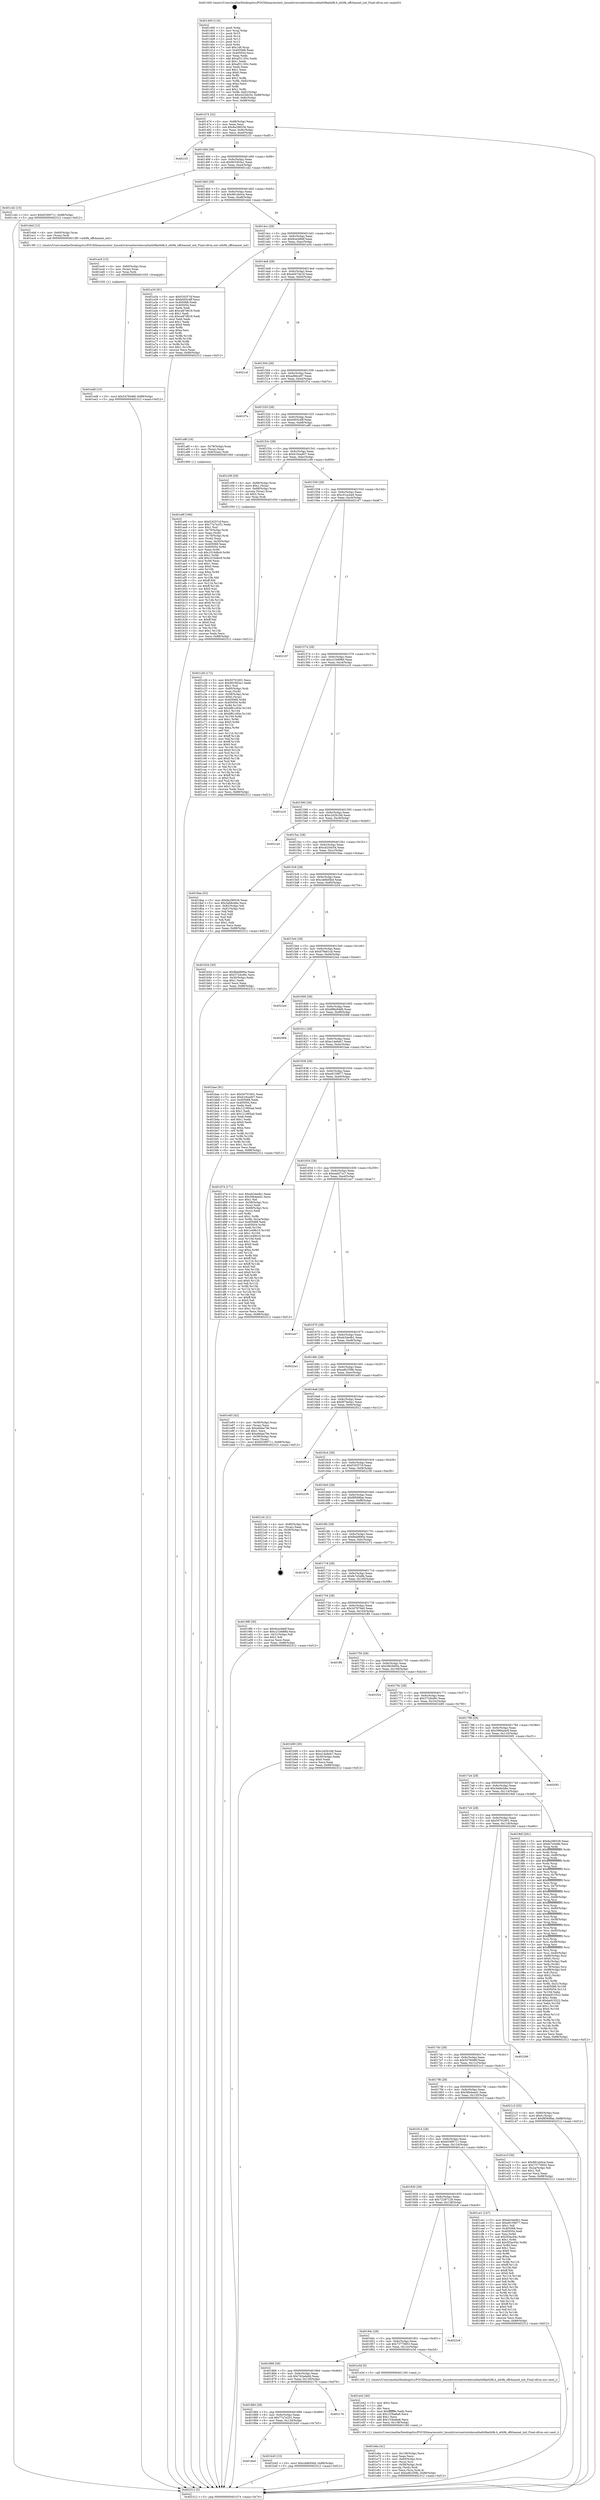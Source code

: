 digraph "0x401400" {
  label = "0x401400 (/mnt/c/Users/mathe/Desktop/tcc/POCII/binaries/extr_linuxdriversnetwirelessathath9kath9k.h_ath9k_offchannel_init_Final-ollvm.out::main(0))"
  labelloc = "t"
  node[shape=record]

  Entry [label="",width=0.3,height=0.3,shape=circle,fillcolor=black,style=filled]
  "0x401474" [label="{
     0x401474 [32]\l
     | [instrs]\l
     &nbsp;&nbsp;0x401474 \<+6\>: mov -0x88(%rbp),%eax\l
     &nbsp;&nbsp;0x40147a \<+2\>: mov %eax,%ecx\l
     &nbsp;&nbsp;0x40147c \<+6\>: sub $0x8a296536,%ecx\l
     &nbsp;&nbsp;0x401482 \<+6\>: mov %eax,-0x9c(%rbp)\l
     &nbsp;&nbsp;0x401488 \<+6\>: mov %ecx,-0xa0(%rbp)\l
     &nbsp;&nbsp;0x40148e \<+6\>: je 00000000004021f1 \<main+0xdf1\>\l
  }"]
  "0x4021f1" [label="{
     0x4021f1\l
  }", style=dashed]
  "0x401494" [label="{
     0x401494 [28]\l
     | [instrs]\l
     &nbsp;&nbsp;0x401494 \<+5\>: jmp 0000000000401499 \<main+0x99\>\l
     &nbsp;&nbsp;0x401499 \<+6\>: mov -0x9c(%rbp),%eax\l
     &nbsp;&nbsp;0x40149f \<+5\>: sub $0x903363a1,%eax\l
     &nbsp;&nbsp;0x4014a4 \<+6\>: mov %eax,-0xa4(%rbp)\l
     &nbsp;&nbsp;0x4014aa \<+6\>: je 0000000000401cd2 \<main+0x8d2\>\l
  }"]
  Exit [label="",width=0.3,height=0.3,shape=circle,fillcolor=black,style=filled,peripheries=2]
  "0x401cd2" [label="{
     0x401cd2 [15]\l
     | [instrs]\l
     &nbsp;&nbsp;0x401cd2 \<+10\>: movl $0x65369711,-0x88(%rbp)\l
     &nbsp;&nbsp;0x401cdc \<+5\>: jmp 0000000000402312 \<main+0xf12\>\l
  }"]
  "0x4014b0" [label="{
     0x4014b0 [28]\l
     | [instrs]\l
     &nbsp;&nbsp;0x4014b0 \<+5\>: jmp 00000000004014b5 \<main+0xb5\>\l
     &nbsp;&nbsp;0x4014b5 \<+6\>: mov -0x9c(%rbp),%eax\l
     &nbsp;&nbsp;0x4014bb \<+5\>: sub $0x981eb0ce,%eax\l
     &nbsp;&nbsp;0x4014c0 \<+6\>: mov %eax,-0xa8(%rbp)\l
     &nbsp;&nbsp;0x4014c6 \<+6\>: je 0000000000401ebd \<main+0xabd\>\l
  }"]
  "0x401ed8" [label="{
     0x401ed8 [15]\l
     | [instrs]\l
     &nbsp;&nbsp;0x401ed8 \<+10\>: movl $0x54760d6f,-0x88(%rbp)\l
     &nbsp;&nbsp;0x401ee2 \<+5\>: jmp 0000000000402312 \<main+0xf12\>\l
  }"]
  "0x401ebd" [label="{
     0x401ebd [12]\l
     | [instrs]\l
     &nbsp;&nbsp;0x401ebd \<+4\>: mov -0x60(%rbp),%rax\l
     &nbsp;&nbsp;0x401ec1 \<+3\>: mov (%rax),%rdi\l
     &nbsp;&nbsp;0x401ec4 \<+5\>: call 00000000004013f0 \<ath9k_offchannel_init\>\l
     | [calls]\l
     &nbsp;&nbsp;0x4013f0 \{1\} (/mnt/c/Users/mathe/Desktop/tcc/POCII/binaries/extr_linuxdriversnetwirelessathath9kath9k.h_ath9k_offchannel_init_Final-ollvm.out::ath9k_offchannel_init)\l
  }"]
  "0x4014cc" [label="{
     0x4014cc [28]\l
     | [instrs]\l
     &nbsp;&nbsp;0x4014cc \<+5\>: jmp 00000000004014d1 \<main+0xd1\>\l
     &nbsp;&nbsp;0x4014d1 \<+6\>: mov -0x9c(%rbp),%eax\l
     &nbsp;&nbsp;0x4014d7 \<+5\>: sub $0x9cecb8df,%eax\l
     &nbsp;&nbsp;0x4014dc \<+6\>: mov %eax,-0xac(%rbp)\l
     &nbsp;&nbsp;0x4014e2 \<+6\>: je 0000000000401a34 \<main+0x634\>\l
  }"]
  "0x401ec9" [label="{
     0x401ec9 [15]\l
     | [instrs]\l
     &nbsp;&nbsp;0x401ec9 \<+4\>: mov -0x60(%rbp),%rax\l
     &nbsp;&nbsp;0x401ecd \<+3\>: mov (%rax),%rax\l
     &nbsp;&nbsp;0x401ed0 \<+3\>: mov %rax,%rdi\l
     &nbsp;&nbsp;0x401ed3 \<+5\>: call 0000000000401030 \<free@plt\>\l
     | [calls]\l
     &nbsp;&nbsp;0x401030 \{1\} (unknown)\l
  }"]
  "0x401a34" [label="{
     0x401a34 [91]\l
     | [instrs]\l
     &nbsp;&nbsp;0x401a34 \<+5\>: mov $0xf19257cf,%eax\l
     &nbsp;&nbsp;0x401a39 \<+5\>: mov $0xb005c4ff,%ecx\l
     &nbsp;&nbsp;0x401a3e \<+7\>: mov 0x405068,%edx\l
     &nbsp;&nbsp;0x401a45 \<+7\>: mov 0x405054,%esi\l
     &nbsp;&nbsp;0x401a4c \<+2\>: mov %edx,%edi\l
     &nbsp;&nbsp;0x401a4e \<+6\>: add $0xca87d618,%edi\l
     &nbsp;&nbsp;0x401a54 \<+3\>: sub $0x1,%edi\l
     &nbsp;&nbsp;0x401a57 \<+6\>: sub $0xca87d618,%edi\l
     &nbsp;&nbsp;0x401a5d \<+3\>: imul %edi,%edx\l
     &nbsp;&nbsp;0x401a60 \<+3\>: and $0x1,%edx\l
     &nbsp;&nbsp;0x401a63 \<+3\>: cmp $0x0,%edx\l
     &nbsp;&nbsp;0x401a66 \<+4\>: sete %r8b\l
     &nbsp;&nbsp;0x401a6a \<+3\>: cmp $0xa,%esi\l
     &nbsp;&nbsp;0x401a6d \<+4\>: setl %r9b\l
     &nbsp;&nbsp;0x401a71 \<+3\>: mov %r8b,%r10b\l
     &nbsp;&nbsp;0x401a74 \<+3\>: and %r9b,%r10b\l
     &nbsp;&nbsp;0x401a77 \<+3\>: xor %r9b,%r8b\l
     &nbsp;&nbsp;0x401a7a \<+3\>: or %r8b,%r10b\l
     &nbsp;&nbsp;0x401a7d \<+4\>: test $0x1,%r10b\l
     &nbsp;&nbsp;0x401a81 \<+3\>: cmovne %ecx,%eax\l
     &nbsp;&nbsp;0x401a84 \<+6\>: mov %eax,-0x88(%rbp)\l
     &nbsp;&nbsp;0x401a8a \<+5\>: jmp 0000000000402312 \<main+0xf12\>\l
  }"]
  "0x4014e8" [label="{
     0x4014e8 [28]\l
     | [instrs]\l
     &nbsp;&nbsp;0x4014e8 \<+5\>: jmp 00000000004014ed \<main+0xed\>\l
     &nbsp;&nbsp;0x4014ed \<+6\>: mov -0x9c(%rbp),%eax\l
     &nbsp;&nbsp;0x4014f3 \<+5\>: sub $0xa0474e18,%eax\l
     &nbsp;&nbsp;0x4014f8 \<+6\>: mov %eax,-0xb0(%rbp)\l
     &nbsp;&nbsp;0x4014fe \<+6\>: je 00000000004021af \<main+0xdaf\>\l
  }"]
  "0x401e6a" [label="{
     0x401e6a [41]\l
     | [instrs]\l
     &nbsp;&nbsp;0x401e6a \<+6\>: mov -0x138(%rbp),%ecx\l
     &nbsp;&nbsp;0x401e70 \<+3\>: imul %eax,%ecx\l
     &nbsp;&nbsp;0x401e73 \<+4\>: mov -0x60(%rbp),%rsi\l
     &nbsp;&nbsp;0x401e77 \<+3\>: mov (%rsi),%rsi\l
     &nbsp;&nbsp;0x401e7a \<+4\>: mov -0x58(%rbp),%rdi\l
     &nbsp;&nbsp;0x401e7e \<+3\>: movslq (%rdi),%rdi\l
     &nbsp;&nbsp;0x401e81 \<+3\>: mov %ecx,(%rsi,%rdi,4)\l
     &nbsp;&nbsp;0x401e84 \<+10\>: movl $0xed61f39b,-0x88(%rbp)\l
     &nbsp;&nbsp;0x401e8e \<+5\>: jmp 0000000000402312 \<main+0xf12\>\l
  }"]
  "0x4021af" [label="{
     0x4021af\l
  }", style=dashed]
  "0x401504" [label="{
     0x401504 [28]\l
     | [instrs]\l
     &nbsp;&nbsp;0x401504 \<+5\>: jmp 0000000000401509 \<main+0x109\>\l
     &nbsp;&nbsp;0x401509 \<+6\>: mov -0x9c(%rbp),%eax\l
     &nbsp;&nbsp;0x40150f \<+5\>: sub $0xad8dce97,%eax\l
     &nbsp;&nbsp;0x401514 \<+6\>: mov %eax,-0xb4(%rbp)\l
     &nbsp;&nbsp;0x40151a \<+6\>: je 0000000000401f7a \<main+0xb7a\>\l
  }"]
  "0x401e42" [label="{
     0x401e42 [40]\l
     | [instrs]\l
     &nbsp;&nbsp;0x401e42 \<+5\>: mov $0x2,%ecx\l
     &nbsp;&nbsp;0x401e47 \<+1\>: cltd\l
     &nbsp;&nbsp;0x401e48 \<+2\>: idiv %ecx\l
     &nbsp;&nbsp;0x401e4a \<+6\>: imul $0xfffffffe,%edx,%ecx\l
     &nbsp;&nbsp;0x401e50 \<+6\>: sub $0x153ba6a8,%ecx\l
     &nbsp;&nbsp;0x401e56 \<+3\>: add $0x1,%ecx\l
     &nbsp;&nbsp;0x401e59 \<+6\>: add $0x153ba6a8,%ecx\l
     &nbsp;&nbsp;0x401e5f \<+6\>: mov %ecx,-0x138(%rbp)\l
     &nbsp;&nbsp;0x401e65 \<+5\>: call 0000000000401160 \<next_i\>\l
     | [calls]\l
     &nbsp;&nbsp;0x401160 \{1\} (/mnt/c/Users/mathe/Desktop/tcc/POCII/binaries/extr_linuxdriversnetwirelessathath9kath9k.h_ath9k_offchannel_init_Final-ollvm.out::next_i)\l
  }"]
  "0x401f7a" [label="{
     0x401f7a\l
  }", style=dashed]
  "0x401520" [label="{
     0x401520 [28]\l
     | [instrs]\l
     &nbsp;&nbsp;0x401520 \<+5\>: jmp 0000000000401525 \<main+0x125\>\l
     &nbsp;&nbsp;0x401525 \<+6\>: mov -0x9c(%rbp),%eax\l
     &nbsp;&nbsp;0x40152b \<+5\>: sub $0xb005c4ff,%eax\l
     &nbsp;&nbsp;0x401530 \<+6\>: mov %eax,-0xb8(%rbp)\l
     &nbsp;&nbsp;0x401536 \<+6\>: je 0000000000401a8f \<main+0x68f\>\l
  }"]
  "0x401c26" [label="{
     0x401c26 [172]\l
     | [instrs]\l
     &nbsp;&nbsp;0x401c26 \<+5\>: mov $0x50701601,%ecx\l
     &nbsp;&nbsp;0x401c2b \<+5\>: mov $0x903363a1,%edx\l
     &nbsp;&nbsp;0x401c30 \<+3\>: mov $0x1,%sil\l
     &nbsp;&nbsp;0x401c33 \<+4\>: mov -0x60(%rbp),%rdi\l
     &nbsp;&nbsp;0x401c37 \<+3\>: mov %rax,(%rdi)\l
     &nbsp;&nbsp;0x401c3a \<+4\>: mov -0x58(%rbp),%rax\l
     &nbsp;&nbsp;0x401c3e \<+6\>: movl $0x0,(%rax)\l
     &nbsp;&nbsp;0x401c44 \<+8\>: mov 0x405068,%r8d\l
     &nbsp;&nbsp;0x401c4c \<+8\>: mov 0x405054,%r9d\l
     &nbsp;&nbsp;0x401c54 \<+3\>: mov %r8d,%r10d\l
     &nbsp;&nbsp;0x401c57 \<+7\>: add $0xbf61c93e,%r10d\l
     &nbsp;&nbsp;0x401c5e \<+4\>: sub $0x1,%r10d\l
     &nbsp;&nbsp;0x401c62 \<+7\>: sub $0xbf61c93e,%r10d\l
     &nbsp;&nbsp;0x401c69 \<+4\>: imul %r10d,%r8d\l
     &nbsp;&nbsp;0x401c6d \<+4\>: and $0x1,%r8d\l
     &nbsp;&nbsp;0x401c71 \<+4\>: cmp $0x0,%r8d\l
     &nbsp;&nbsp;0x401c75 \<+4\>: sete %r11b\l
     &nbsp;&nbsp;0x401c79 \<+4\>: cmp $0xa,%r9d\l
     &nbsp;&nbsp;0x401c7d \<+3\>: setl %bl\l
     &nbsp;&nbsp;0x401c80 \<+3\>: mov %r11b,%r14b\l
     &nbsp;&nbsp;0x401c83 \<+4\>: xor $0xff,%r14b\l
     &nbsp;&nbsp;0x401c87 \<+3\>: mov %bl,%r15b\l
     &nbsp;&nbsp;0x401c8a \<+4\>: xor $0xff,%r15b\l
     &nbsp;&nbsp;0x401c8e \<+4\>: xor $0x0,%sil\l
     &nbsp;&nbsp;0x401c92 \<+3\>: mov %r14b,%r12b\l
     &nbsp;&nbsp;0x401c95 \<+4\>: and $0x0,%r12b\l
     &nbsp;&nbsp;0x401c99 \<+3\>: and %sil,%r11b\l
     &nbsp;&nbsp;0x401c9c \<+3\>: mov %r15b,%r13b\l
     &nbsp;&nbsp;0x401c9f \<+4\>: and $0x0,%r13b\l
     &nbsp;&nbsp;0x401ca3 \<+3\>: and %sil,%bl\l
     &nbsp;&nbsp;0x401ca6 \<+3\>: or %r11b,%r12b\l
     &nbsp;&nbsp;0x401ca9 \<+3\>: or %bl,%r13b\l
     &nbsp;&nbsp;0x401cac \<+3\>: xor %r13b,%r12b\l
     &nbsp;&nbsp;0x401caf \<+3\>: or %r15b,%r14b\l
     &nbsp;&nbsp;0x401cb2 \<+4\>: xor $0xff,%r14b\l
     &nbsp;&nbsp;0x401cb6 \<+4\>: or $0x0,%sil\l
     &nbsp;&nbsp;0x401cba \<+3\>: and %sil,%r14b\l
     &nbsp;&nbsp;0x401cbd \<+3\>: or %r14b,%r12b\l
     &nbsp;&nbsp;0x401cc0 \<+4\>: test $0x1,%r12b\l
     &nbsp;&nbsp;0x401cc4 \<+3\>: cmovne %edx,%ecx\l
     &nbsp;&nbsp;0x401cc7 \<+6\>: mov %ecx,-0x88(%rbp)\l
     &nbsp;&nbsp;0x401ccd \<+5\>: jmp 0000000000402312 \<main+0xf12\>\l
  }"]
  "0x401a8f" [label="{
     0x401a8f [16]\l
     | [instrs]\l
     &nbsp;&nbsp;0x401a8f \<+4\>: mov -0x78(%rbp),%rax\l
     &nbsp;&nbsp;0x401a93 \<+3\>: mov (%rax),%rax\l
     &nbsp;&nbsp;0x401a96 \<+4\>: mov 0x8(%rax),%rdi\l
     &nbsp;&nbsp;0x401a9a \<+5\>: call 0000000000401060 \<atoi@plt\>\l
     | [calls]\l
     &nbsp;&nbsp;0x401060 \{1\} (unknown)\l
  }"]
  "0x40153c" [label="{
     0x40153c [28]\l
     | [instrs]\l
     &nbsp;&nbsp;0x40153c \<+5\>: jmp 0000000000401541 \<main+0x141\>\l
     &nbsp;&nbsp;0x401541 \<+6\>: mov -0x9c(%rbp),%eax\l
     &nbsp;&nbsp;0x401547 \<+5\>: sub $0xb19cad07,%eax\l
     &nbsp;&nbsp;0x40154c \<+6\>: mov %eax,-0xbc(%rbp)\l
     &nbsp;&nbsp;0x401552 \<+6\>: je 0000000000401c09 \<main+0x809\>\l
  }"]
  "0x4018a0" [label="{
     0x4018a0\l
  }", style=dashed]
  "0x401c09" [label="{
     0x401c09 [29]\l
     | [instrs]\l
     &nbsp;&nbsp;0x401c09 \<+4\>: mov -0x68(%rbp),%rax\l
     &nbsp;&nbsp;0x401c0d \<+6\>: movl $0x1,(%rax)\l
     &nbsp;&nbsp;0x401c13 \<+4\>: mov -0x68(%rbp),%rax\l
     &nbsp;&nbsp;0x401c17 \<+3\>: movslq (%rax),%rax\l
     &nbsp;&nbsp;0x401c1a \<+4\>: shl $0x2,%rax\l
     &nbsp;&nbsp;0x401c1e \<+3\>: mov %rax,%rdi\l
     &nbsp;&nbsp;0x401c21 \<+5\>: call 0000000000401050 \<malloc@plt\>\l
     | [calls]\l
     &nbsp;&nbsp;0x401050 \{1\} (unknown)\l
  }"]
  "0x401558" [label="{
     0x401558 [28]\l
     | [instrs]\l
     &nbsp;&nbsp;0x401558 \<+5\>: jmp 000000000040155d \<main+0x15d\>\l
     &nbsp;&nbsp;0x40155d \<+6\>: mov -0x9c(%rbp),%eax\l
     &nbsp;&nbsp;0x401563 \<+5\>: sub $0xc01acbe0,%eax\l
     &nbsp;&nbsp;0x401568 \<+6\>: mov %eax,-0xc0(%rbp)\l
     &nbsp;&nbsp;0x40156e \<+6\>: je 0000000000402167 \<main+0xd67\>\l
  }"]
  "0x401b45" [label="{
     0x401b45 [15]\l
     | [instrs]\l
     &nbsp;&nbsp;0x401b45 \<+10\>: movl $0xcdd6d5bd,-0x88(%rbp)\l
     &nbsp;&nbsp;0x401b4f \<+5\>: jmp 0000000000402312 \<main+0xf12\>\l
  }"]
  "0x402167" [label="{
     0x402167\l
  }", style=dashed]
  "0x401574" [label="{
     0x401574 [28]\l
     | [instrs]\l
     &nbsp;&nbsp;0x401574 \<+5\>: jmp 0000000000401579 \<main+0x179\>\l
     &nbsp;&nbsp;0x401579 \<+6\>: mov -0x9c(%rbp),%eax\l
     &nbsp;&nbsp;0x40157f \<+5\>: sub $0xc21b688d,%eax\l
     &nbsp;&nbsp;0x401584 \<+6\>: mov %eax,-0xc4(%rbp)\l
     &nbsp;&nbsp;0x40158a \<+6\>: je 0000000000401a16 \<main+0x616\>\l
  }"]
  "0x401884" [label="{
     0x401884 [28]\l
     | [instrs]\l
     &nbsp;&nbsp;0x401884 \<+5\>: jmp 0000000000401889 \<main+0x489\>\l
     &nbsp;&nbsp;0x401889 \<+6\>: mov -0x9c(%rbp),%eax\l
     &nbsp;&nbsp;0x40188f \<+5\>: sub $0x77a7e251,%eax\l
     &nbsp;&nbsp;0x401894 \<+6\>: mov %eax,-0x134(%rbp)\l
     &nbsp;&nbsp;0x40189a \<+6\>: je 0000000000401b45 \<main+0x745\>\l
  }"]
  "0x401a16" [label="{
     0x401a16\l
  }", style=dashed]
  "0x401590" [label="{
     0x401590 [28]\l
     | [instrs]\l
     &nbsp;&nbsp;0x401590 \<+5\>: jmp 0000000000401595 \<main+0x195\>\l
     &nbsp;&nbsp;0x401595 \<+6\>: mov -0x9c(%rbp),%eax\l
     &nbsp;&nbsp;0x40159b \<+5\>: sub $0xc2d2b166,%eax\l
     &nbsp;&nbsp;0x4015a0 \<+6\>: mov %eax,-0xc8(%rbp)\l
     &nbsp;&nbsp;0x4015a6 \<+6\>: je 00000000004021a0 \<main+0xda0\>\l
  }"]
  "0x402176" [label="{
     0x402176\l
  }", style=dashed]
  "0x4021a0" [label="{
     0x4021a0\l
  }", style=dashed]
  "0x4015ac" [label="{
     0x4015ac [28]\l
     | [instrs]\l
     &nbsp;&nbsp;0x4015ac \<+5\>: jmp 00000000004015b1 \<main+0x1b1\>\l
     &nbsp;&nbsp;0x4015b1 \<+6\>: mov -0x9c(%rbp),%eax\l
     &nbsp;&nbsp;0x4015b7 \<+5\>: sub $0xcb25dc54,%eax\l
     &nbsp;&nbsp;0x4015bc \<+6\>: mov %eax,-0xcc(%rbp)\l
     &nbsp;&nbsp;0x4015c2 \<+6\>: je 00000000004018aa \<main+0x4aa\>\l
  }"]
  "0x401868" [label="{
     0x401868 [28]\l
     | [instrs]\l
     &nbsp;&nbsp;0x401868 \<+5\>: jmp 000000000040186d \<main+0x46d\>\l
     &nbsp;&nbsp;0x40186d \<+6\>: mov -0x9c(%rbp),%eax\l
     &nbsp;&nbsp;0x401873 \<+5\>: sub $0x742ada0d,%eax\l
     &nbsp;&nbsp;0x401878 \<+6\>: mov %eax,-0x130(%rbp)\l
     &nbsp;&nbsp;0x40187e \<+6\>: je 0000000000402176 \<main+0xd76\>\l
  }"]
  "0x4018aa" [label="{
     0x4018aa [53]\l
     | [instrs]\l
     &nbsp;&nbsp;0x4018aa \<+5\>: mov $0x8a296536,%eax\l
     &nbsp;&nbsp;0x4018af \<+5\>: mov $0x3eb8cb6e,%ecx\l
     &nbsp;&nbsp;0x4018b4 \<+6\>: mov -0x82(%rbp),%dl\l
     &nbsp;&nbsp;0x4018ba \<+7\>: mov -0x81(%rbp),%sil\l
     &nbsp;&nbsp;0x4018c1 \<+3\>: mov %dl,%dil\l
     &nbsp;&nbsp;0x4018c4 \<+3\>: and %sil,%dil\l
     &nbsp;&nbsp;0x4018c7 \<+3\>: xor %sil,%dl\l
     &nbsp;&nbsp;0x4018ca \<+3\>: or %dl,%dil\l
     &nbsp;&nbsp;0x4018cd \<+4\>: test $0x1,%dil\l
     &nbsp;&nbsp;0x4018d1 \<+3\>: cmovne %ecx,%eax\l
     &nbsp;&nbsp;0x4018d4 \<+6\>: mov %eax,-0x88(%rbp)\l
     &nbsp;&nbsp;0x4018da \<+5\>: jmp 0000000000402312 \<main+0xf12\>\l
  }"]
  "0x4015c8" [label="{
     0x4015c8 [28]\l
     | [instrs]\l
     &nbsp;&nbsp;0x4015c8 \<+5\>: jmp 00000000004015cd \<main+0x1cd\>\l
     &nbsp;&nbsp;0x4015cd \<+6\>: mov -0x9c(%rbp),%eax\l
     &nbsp;&nbsp;0x4015d3 \<+5\>: sub $0xcdd6d5bd,%eax\l
     &nbsp;&nbsp;0x4015d8 \<+6\>: mov %eax,-0xd0(%rbp)\l
     &nbsp;&nbsp;0x4015de \<+6\>: je 0000000000401b54 \<main+0x754\>\l
  }"]
  "0x402312" [label="{
     0x402312 [5]\l
     | [instrs]\l
     &nbsp;&nbsp;0x402312 \<+5\>: jmp 0000000000401474 \<main+0x74\>\l
  }"]
  "0x401400" [label="{
     0x401400 [116]\l
     | [instrs]\l
     &nbsp;&nbsp;0x401400 \<+1\>: push %rbp\l
     &nbsp;&nbsp;0x401401 \<+3\>: mov %rsp,%rbp\l
     &nbsp;&nbsp;0x401404 \<+2\>: push %r15\l
     &nbsp;&nbsp;0x401406 \<+2\>: push %r14\l
     &nbsp;&nbsp;0x401408 \<+2\>: push %r13\l
     &nbsp;&nbsp;0x40140a \<+2\>: push %r12\l
     &nbsp;&nbsp;0x40140c \<+1\>: push %rbx\l
     &nbsp;&nbsp;0x40140d \<+7\>: sub $0x148,%rsp\l
     &nbsp;&nbsp;0x401414 \<+7\>: mov 0x405068,%eax\l
     &nbsp;&nbsp;0x40141b \<+7\>: mov 0x405054,%ecx\l
     &nbsp;&nbsp;0x401422 \<+2\>: mov %eax,%edx\l
     &nbsp;&nbsp;0x401424 \<+6\>: add $0xaf31193c,%edx\l
     &nbsp;&nbsp;0x40142a \<+3\>: sub $0x1,%edx\l
     &nbsp;&nbsp;0x40142d \<+6\>: sub $0xaf31193c,%edx\l
     &nbsp;&nbsp;0x401433 \<+3\>: imul %edx,%eax\l
     &nbsp;&nbsp;0x401436 \<+3\>: and $0x1,%eax\l
     &nbsp;&nbsp;0x401439 \<+3\>: cmp $0x0,%eax\l
     &nbsp;&nbsp;0x40143c \<+4\>: sete %r8b\l
     &nbsp;&nbsp;0x401440 \<+4\>: and $0x1,%r8b\l
     &nbsp;&nbsp;0x401444 \<+7\>: mov %r8b,-0x82(%rbp)\l
     &nbsp;&nbsp;0x40144b \<+3\>: cmp $0xa,%ecx\l
     &nbsp;&nbsp;0x40144e \<+4\>: setl %r8b\l
     &nbsp;&nbsp;0x401452 \<+4\>: and $0x1,%r8b\l
     &nbsp;&nbsp;0x401456 \<+7\>: mov %r8b,-0x81(%rbp)\l
     &nbsp;&nbsp;0x40145d \<+10\>: movl $0xcb25dc54,-0x88(%rbp)\l
     &nbsp;&nbsp;0x401467 \<+6\>: mov %edi,-0x8c(%rbp)\l
     &nbsp;&nbsp;0x40146d \<+7\>: mov %rsi,-0x98(%rbp)\l
  }"]
  "0x401e3d" [label="{
     0x401e3d [5]\l
     | [instrs]\l
     &nbsp;&nbsp;0x401e3d \<+5\>: call 0000000000401160 \<next_i\>\l
     | [calls]\l
     &nbsp;&nbsp;0x401160 \{1\} (/mnt/c/Users/mathe/Desktop/tcc/POCII/binaries/extr_linuxdriversnetwirelessathath9kath9k.h_ath9k_offchannel_init_Final-ollvm.out::next_i)\l
  }"]
  "0x401b54" [label="{
     0x401b54 [30]\l
     | [instrs]\l
     &nbsp;&nbsp;0x401b54 \<+5\>: mov $0xfbdd890a,%eax\l
     &nbsp;&nbsp;0x401b59 \<+5\>: mov $0x372dcd9c,%ecx\l
     &nbsp;&nbsp;0x401b5e \<+3\>: mov -0x30(%rbp),%edx\l
     &nbsp;&nbsp;0x401b61 \<+3\>: cmp $0x1,%edx\l
     &nbsp;&nbsp;0x401b64 \<+3\>: cmovl %ecx,%eax\l
     &nbsp;&nbsp;0x401b67 \<+6\>: mov %eax,-0x88(%rbp)\l
     &nbsp;&nbsp;0x401b6d \<+5\>: jmp 0000000000402312 \<main+0xf12\>\l
  }"]
  "0x4015e4" [label="{
     0x4015e4 [28]\l
     | [instrs]\l
     &nbsp;&nbsp;0x4015e4 \<+5\>: jmp 00000000004015e9 \<main+0x1e9\>\l
     &nbsp;&nbsp;0x4015e9 \<+6\>: mov -0x9c(%rbp),%eax\l
     &nbsp;&nbsp;0x4015ef \<+5\>: sub $0xd78eb1cb,%eax\l
     &nbsp;&nbsp;0x4015f4 \<+6\>: mov %eax,-0xd4(%rbp)\l
     &nbsp;&nbsp;0x4015fa \<+6\>: je 00000000004022ed \<main+0xeed\>\l
  }"]
  "0x40184c" [label="{
     0x40184c [28]\l
     | [instrs]\l
     &nbsp;&nbsp;0x40184c \<+5\>: jmp 0000000000401851 \<main+0x451\>\l
     &nbsp;&nbsp;0x401851 \<+6\>: mov -0x9c(%rbp),%eax\l
     &nbsp;&nbsp;0x401857 \<+5\>: sub $0x73770853,%eax\l
     &nbsp;&nbsp;0x40185c \<+6\>: mov %eax,-0x12c(%rbp)\l
     &nbsp;&nbsp;0x401862 \<+6\>: je 0000000000401e3d \<main+0xa3d\>\l
  }"]
  "0x4022ed" [label="{
     0x4022ed\l
  }", style=dashed]
  "0x401600" [label="{
     0x401600 [28]\l
     | [instrs]\l
     &nbsp;&nbsp;0x401600 \<+5\>: jmp 0000000000401605 \<main+0x205\>\l
     &nbsp;&nbsp;0x401605 \<+6\>: mov -0x9c(%rbp),%eax\l
     &nbsp;&nbsp;0x40160b \<+5\>: sub $0xd88a94d6,%eax\l
     &nbsp;&nbsp;0x401610 \<+6\>: mov %eax,-0xd8(%rbp)\l
     &nbsp;&nbsp;0x401616 \<+6\>: je 0000000000402068 \<main+0xc68\>\l
  }"]
  "0x4022c8" [label="{
     0x4022c8\l
  }", style=dashed]
  "0x402068" [label="{
     0x402068\l
  }", style=dashed]
  "0x40161c" [label="{
     0x40161c [28]\l
     | [instrs]\l
     &nbsp;&nbsp;0x40161c \<+5\>: jmp 0000000000401621 \<main+0x221\>\l
     &nbsp;&nbsp;0x401621 \<+6\>: mov -0x9c(%rbp),%eax\l
     &nbsp;&nbsp;0x401627 \<+5\>: sub $0xe14e6eb7,%eax\l
     &nbsp;&nbsp;0x40162c \<+6\>: mov %eax,-0xdc(%rbp)\l
     &nbsp;&nbsp;0x401632 \<+6\>: je 0000000000401bae \<main+0x7ae\>\l
  }"]
  "0x401830" [label="{
     0x401830 [28]\l
     | [instrs]\l
     &nbsp;&nbsp;0x401830 \<+5\>: jmp 0000000000401835 \<main+0x435\>\l
     &nbsp;&nbsp;0x401835 \<+6\>: mov -0x9c(%rbp),%eax\l
     &nbsp;&nbsp;0x40183b \<+5\>: sub $0x72287128,%eax\l
     &nbsp;&nbsp;0x401840 \<+6\>: mov %eax,-0x128(%rbp)\l
     &nbsp;&nbsp;0x401846 \<+6\>: je 00000000004022c8 \<main+0xec8\>\l
  }"]
  "0x401bae" [label="{
     0x401bae [91]\l
     | [instrs]\l
     &nbsp;&nbsp;0x401bae \<+5\>: mov $0x50701601,%eax\l
     &nbsp;&nbsp;0x401bb3 \<+5\>: mov $0xb19cad07,%ecx\l
     &nbsp;&nbsp;0x401bb8 \<+7\>: mov 0x405068,%edx\l
     &nbsp;&nbsp;0x401bbf \<+7\>: mov 0x405054,%esi\l
     &nbsp;&nbsp;0x401bc6 \<+2\>: mov %edx,%edi\l
     &nbsp;&nbsp;0x401bc8 \<+6\>: sub $0x121965ad,%edi\l
     &nbsp;&nbsp;0x401bce \<+3\>: sub $0x1,%edi\l
     &nbsp;&nbsp;0x401bd1 \<+6\>: add $0x121965ad,%edi\l
     &nbsp;&nbsp;0x401bd7 \<+3\>: imul %edi,%edx\l
     &nbsp;&nbsp;0x401bda \<+3\>: and $0x1,%edx\l
     &nbsp;&nbsp;0x401bdd \<+3\>: cmp $0x0,%edx\l
     &nbsp;&nbsp;0x401be0 \<+4\>: sete %r8b\l
     &nbsp;&nbsp;0x401be4 \<+3\>: cmp $0xa,%esi\l
     &nbsp;&nbsp;0x401be7 \<+4\>: setl %r9b\l
     &nbsp;&nbsp;0x401beb \<+3\>: mov %r8b,%r10b\l
     &nbsp;&nbsp;0x401bee \<+3\>: and %r9b,%r10b\l
     &nbsp;&nbsp;0x401bf1 \<+3\>: xor %r9b,%r8b\l
     &nbsp;&nbsp;0x401bf4 \<+3\>: or %r8b,%r10b\l
     &nbsp;&nbsp;0x401bf7 \<+4\>: test $0x1,%r10b\l
     &nbsp;&nbsp;0x401bfb \<+3\>: cmovne %ecx,%eax\l
     &nbsp;&nbsp;0x401bfe \<+6\>: mov %eax,-0x88(%rbp)\l
     &nbsp;&nbsp;0x401c04 \<+5\>: jmp 0000000000402312 \<main+0xf12\>\l
  }"]
  "0x401638" [label="{
     0x401638 [28]\l
     | [instrs]\l
     &nbsp;&nbsp;0x401638 \<+5\>: jmp 000000000040163d \<main+0x23d\>\l
     &nbsp;&nbsp;0x40163d \<+6\>: mov -0x9c(%rbp),%eax\l
     &nbsp;&nbsp;0x401643 \<+5\>: sub $0xe8159677,%eax\l
     &nbsp;&nbsp;0x401648 \<+6\>: mov %eax,-0xe0(%rbp)\l
     &nbsp;&nbsp;0x40164e \<+6\>: je 0000000000401d74 \<main+0x974\>\l
  }"]
  "0x401ce1" [label="{
     0x401ce1 [147]\l
     | [instrs]\l
     &nbsp;&nbsp;0x401ce1 \<+5\>: mov $0xeb34edb1,%eax\l
     &nbsp;&nbsp;0x401ce6 \<+5\>: mov $0xe8159677,%ecx\l
     &nbsp;&nbsp;0x401ceb \<+2\>: mov $0x1,%dl\l
     &nbsp;&nbsp;0x401ced \<+7\>: mov 0x405068,%esi\l
     &nbsp;&nbsp;0x401cf4 \<+7\>: mov 0x405054,%edi\l
     &nbsp;&nbsp;0x401cfb \<+3\>: mov %esi,%r8d\l
     &nbsp;&nbsp;0x401cfe \<+7\>: sub $0x5f3ac04c,%r8d\l
     &nbsp;&nbsp;0x401d05 \<+4\>: sub $0x1,%r8d\l
     &nbsp;&nbsp;0x401d09 \<+7\>: add $0x5f3ac04c,%r8d\l
     &nbsp;&nbsp;0x401d10 \<+4\>: imul %r8d,%esi\l
     &nbsp;&nbsp;0x401d14 \<+3\>: and $0x1,%esi\l
     &nbsp;&nbsp;0x401d17 \<+3\>: cmp $0x0,%esi\l
     &nbsp;&nbsp;0x401d1a \<+4\>: sete %r9b\l
     &nbsp;&nbsp;0x401d1e \<+3\>: cmp $0xa,%edi\l
     &nbsp;&nbsp;0x401d21 \<+4\>: setl %r10b\l
     &nbsp;&nbsp;0x401d25 \<+3\>: mov %r9b,%r11b\l
     &nbsp;&nbsp;0x401d28 \<+4\>: xor $0xff,%r11b\l
     &nbsp;&nbsp;0x401d2c \<+3\>: mov %r10b,%bl\l
     &nbsp;&nbsp;0x401d2f \<+3\>: xor $0xff,%bl\l
     &nbsp;&nbsp;0x401d32 \<+3\>: xor $0x0,%dl\l
     &nbsp;&nbsp;0x401d35 \<+3\>: mov %r11b,%r14b\l
     &nbsp;&nbsp;0x401d38 \<+4\>: and $0x0,%r14b\l
     &nbsp;&nbsp;0x401d3c \<+3\>: and %dl,%r9b\l
     &nbsp;&nbsp;0x401d3f \<+3\>: mov %bl,%r15b\l
     &nbsp;&nbsp;0x401d42 \<+4\>: and $0x0,%r15b\l
     &nbsp;&nbsp;0x401d46 \<+3\>: and %dl,%r10b\l
     &nbsp;&nbsp;0x401d49 \<+3\>: or %r9b,%r14b\l
     &nbsp;&nbsp;0x401d4c \<+3\>: or %r10b,%r15b\l
     &nbsp;&nbsp;0x401d4f \<+3\>: xor %r15b,%r14b\l
     &nbsp;&nbsp;0x401d52 \<+3\>: or %bl,%r11b\l
     &nbsp;&nbsp;0x401d55 \<+4\>: xor $0xff,%r11b\l
     &nbsp;&nbsp;0x401d59 \<+3\>: or $0x0,%dl\l
     &nbsp;&nbsp;0x401d5c \<+3\>: and %dl,%r11b\l
     &nbsp;&nbsp;0x401d5f \<+3\>: or %r11b,%r14b\l
     &nbsp;&nbsp;0x401d62 \<+4\>: test $0x1,%r14b\l
     &nbsp;&nbsp;0x401d66 \<+3\>: cmovne %ecx,%eax\l
     &nbsp;&nbsp;0x401d69 \<+6\>: mov %eax,-0x88(%rbp)\l
     &nbsp;&nbsp;0x401d6f \<+5\>: jmp 0000000000402312 \<main+0xf12\>\l
  }"]
  "0x401d74" [label="{
     0x401d74 [171]\l
     | [instrs]\l
     &nbsp;&nbsp;0x401d74 \<+5\>: mov $0xeb34edb1,%eax\l
     &nbsp;&nbsp;0x401d79 \<+5\>: mov $0x56b4eed1,%ecx\l
     &nbsp;&nbsp;0x401d7e \<+2\>: mov $0x1,%dl\l
     &nbsp;&nbsp;0x401d80 \<+4\>: mov -0x58(%rbp),%rsi\l
     &nbsp;&nbsp;0x401d84 \<+2\>: mov (%rsi),%edi\l
     &nbsp;&nbsp;0x401d86 \<+4\>: mov -0x68(%rbp),%rsi\l
     &nbsp;&nbsp;0x401d8a \<+2\>: cmp (%rsi),%edi\l
     &nbsp;&nbsp;0x401d8c \<+4\>: setl %r8b\l
     &nbsp;&nbsp;0x401d90 \<+4\>: and $0x1,%r8b\l
     &nbsp;&nbsp;0x401d94 \<+4\>: mov %r8b,-0x2a(%rbp)\l
     &nbsp;&nbsp;0x401d98 \<+7\>: mov 0x405068,%edi\l
     &nbsp;&nbsp;0x401d9f \<+8\>: mov 0x405054,%r9d\l
     &nbsp;&nbsp;0x401da7 \<+3\>: mov %edi,%r10d\l
     &nbsp;&nbsp;0x401daa \<+7\>: sub $0x1e49b10,%r10d\l
     &nbsp;&nbsp;0x401db1 \<+4\>: sub $0x1,%r10d\l
     &nbsp;&nbsp;0x401db5 \<+7\>: add $0x1e49b10,%r10d\l
     &nbsp;&nbsp;0x401dbc \<+4\>: imul %r10d,%edi\l
     &nbsp;&nbsp;0x401dc0 \<+3\>: and $0x1,%edi\l
     &nbsp;&nbsp;0x401dc3 \<+3\>: cmp $0x0,%edi\l
     &nbsp;&nbsp;0x401dc6 \<+4\>: sete %r8b\l
     &nbsp;&nbsp;0x401dca \<+4\>: cmp $0xa,%r9d\l
     &nbsp;&nbsp;0x401dce \<+4\>: setl %r11b\l
     &nbsp;&nbsp;0x401dd2 \<+3\>: mov %r8b,%bl\l
     &nbsp;&nbsp;0x401dd5 \<+3\>: xor $0xff,%bl\l
     &nbsp;&nbsp;0x401dd8 \<+3\>: mov %r11b,%r14b\l
     &nbsp;&nbsp;0x401ddb \<+4\>: xor $0xff,%r14b\l
     &nbsp;&nbsp;0x401ddf \<+3\>: xor $0x0,%dl\l
     &nbsp;&nbsp;0x401de2 \<+3\>: mov %bl,%r15b\l
     &nbsp;&nbsp;0x401de5 \<+4\>: and $0x0,%r15b\l
     &nbsp;&nbsp;0x401de9 \<+3\>: and %dl,%r8b\l
     &nbsp;&nbsp;0x401dec \<+3\>: mov %r14b,%r12b\l
     &nbsp;&nbsp;0x401def \<+4\>: and $0x0,%r12b\l
     &nbsp;&nbsp;0x401df3 \<+3\>: and %dl,%r11b\l
     &nbsp;&nbsp;0x401df6 \<+3\>: or %r8b,%r15b\l
     &nbsp;&nbsp;0x401df9 \<+3\>: or %r11b,%r12b\l
     &nbsp;&nbsp;0x401dfc \<+3\>: xor %r12b,%r15b\l
     &nbsp;&nbsp;0x401dff \<+3\>: or %r14b,%bl\l
     &nbsp;&nbsp;0x401e02 \<+3\>: xor $0xff,%bl\l
     &nbsp;&nbsp;0x401e05 \<+3\>: or $0x0,%dl\l
     &nbsp;&nbsp;0x401e08 \<+2\>: and %dl,%bl\l
     &nbsp;&nbsp;0x401e0a \<+3\>: or %bl,%r15b\l
     &nbsp;&nbsp;0x401e0d \<+4\>: test $0x1,%r15b\l
     &nbsp;&nbsp;0x401e11 \<+3\>: cmovne %ecx,%eax\l
     &nbsp;&nbsp;0x401e14 \<+6\>: mov %eax,-0x88(%rbp)\l
     &nbsp;&nbsp;0x401e1a \<+5\>: jmp 0000000000402312 \<main+0xf12\>\l
  }"]
  "0x401654" [label="{
     0x401654 [28]\l
     | [instrs]\l
     &nbsp;&nbsp;0x401654 \<+5\>: jmp 0000000000401659 \<main+0x259\>\l
     &nbsp;&nbsp;0x401659 \<+6\>: mov -0x9c(%rbp),%eax\l
     &nbsp;&nbsp;0x40165f \<+5\>: sub $0xead27cc7,%eax\l
     &nbsp;&nbsp;0x401664 \<+6\>: mov %eax,-0xe4(%rbp)\l
     &nbsp;&nbsp;0x40166a \<+6\>: je 0000000000401ee7 \<main+0xae7\>\l
  }"]
  "0x401814" [label="{
     0x401814 [28]\l
     | [instrs]\l
     &nbsp;&nbsp;0x401814 \<+5\>: jmp 0000000000401819 \<main+0x419\>\l
     &nbsp;&nbsp;0x401819 \<+6\>: mov -0x9c(%rbp),%eax\l
     &nbsp;&nbsp;0x40181f \<+5\>: sub $0x65369711,%eax\l
     &nbsp;&nbsp;0x401824 \<+6\>: mov %eax,-0x124(%rbp)\l
     &nbsp;&nbsp;0x40182a \<+6\>: je 0000000000401ce1 \<main+0x8e1\>\l
  }"]
  "0x401ee7" [label="{
     0x401ee7\l
  }", style=dashed]
  "0x401670" [label="{
     0x401670 [28]\l
     | [instrs]\l
     &nbsp;&nbsp;0x401670 \<+5\>: jmp 0000000000401675 \<main+0x275\>\l
     &nbsp;&nbsp;0x401675 \<+6\>: mov -0x9c(%rbp),%eax\l
     &nbsp;&nbsp;0x40167b \<+5\>: sub $0xeb34edb1,%eax\l
     &nbsp;&nbsp;0x401680 \<+6\>: mov %eax,-0xe8(%rbp)\l
     &nbsp;&nbsp;0x401686 \<+6\>: je 00000000004022a3 \<main+0xea3\>\l
  }"]
  "0x401e1f" [label="{
     0x401e1f [30]\l
     | [instrs]\l
     &nbsp;&nbsp;0x401e1f \<+5\>: mov $0x981eb0ce,%eax\l
     &nbsp;&nbsp;0x401e24 \<+5\>: mov $0x73770853,%ecx\l
     &nbsp;&nbsp;0x401e29 \<+3\>: mov -0x2a(%rbp),%dl\l
     &nbsp;&nbsp;0x401e2c \<+3\>: test $0x1,%dl\l
     &nbsp;&nbsp;0x401e2f \<+3\>: cmovne %ecx,%eax\l
     &nbsp;&nbsp;0x401e32 \<+6\>: mov %eax,-0x88(%rbp)\l
     &nbsp;&nbsp;0x401e38 \<+5\>: jmp 0000000000402312 \<main+0xf12\>\l
  }"]
  "0x4022a3" [label="{
     0x4022a3\l
  }", style=dashed]
  "0x40168c" [label="{
     0x40168c [28]\l
     | [instrs]\l
     &nbsp;&nbsp;0x40168c \<+5\>: jmp 0000000000401691 \<main+0x291\>\l
     &nbsp;&nbsp;0x401691 \<+6\>: mov -0x9c(%rbp),%eax\l
     &nbsp;&nbsp;0x401697 \<+5\>: sub $0xed61f39b,%eax\l
     &nbsp;&nbsp;0x40169c \<+6\>: mov %eax,-0xec(%rbp)\l
     &nbsp;&nbsp;0x4016a2 \<+6\>: je 0000000000401e93 \<main+0xa93\>\l
  }"]
  "0x4017f8" [label="{
     0x4017f8 [28]\l
     | [instrs]\l
     &nbsp;&nbsp;0x4017f8 \<+5\>: jmp 00000000004017fd \<main+0x3fd\>\l
     &nbsp;&nbsp;0x4017fd \<+6\>: mov -0x9c(%rbp),%eax\l
     &nbsp;&nbsp;0x401803 \<+5\>: sub $0x56b4eed1,%eax\l
     &nbsp;&nbsp;0x401808 \<+6\>: mov %eax,-0x120(%rbp)\l
     &nbsp;&nbsp;0x40180e \<+6\>: je 0000000000401e1f \<main+0xa1f\>\l
  }"]
  "0x401e93" [label="{
     0x401e93 [42]\l
     | [instrs]\l
     &nbsp;&nbsp;0x401e93 \<+4\>: mov -0x58(%rbp),%rax\l
     &nbsp;&nbsp;0x401e97 \<+2\>: mov (%rax),%ecx\l
     &nbsp;&nbsp;0x401e99 \<+6\>: sub $0xa6daa79e,%ecx\l
     &nbsp;&nbsp;0x401e9f \<+3\>: add $0x1,%ecx\l
     &nbsp;&nbsp;0x401ea2 \<+6\>: add $0xa6daa79e,%ecx\l
     &nbsp;&nbsp;0x401ea8 \<+4\>: mov -0x58(%rbp),%rax\l
     &nbsp;&nbsp;0x401eac \<+2\>: mov %ecx,(%rax)\l
     &nbsp;&nbsp;0x401eae \<+10\>: movl $0x65369711,-0x88(%rbp)\l
     &nbsp;&nbsp;0x401eb8 \<+5\>: jmp 0000000000402312 \<main+0xf12\>\l
  }"]
  "0x4016a8" [label="{
     0x4016a8 [28]\l
     | [instrs]\l
     &nbsp;&nbsp;0x4016a8 \<+5\>: jmp 00000000004016ad \<main+0x2ad\>\l
     &nbsp;&nbsp;0x4016ad \<+6\>: mov -0x9c(%rbp),%eax\l
     &nbsp;&nbsp;0x4016b3 \<+5\>: sub $0xf07be0a1,%eax\l
     &nbsp;&nbsp;0x4016b8 \<+6\>: mov %eax,-0xf0(%rbp)\l
     &nbsp;&nbsp;0x4016be \<+6\>: je 0000000000402012 \<main+0xc12\>\l
  }"]
  "0x4021c3" [label="{
     0x4021c3 [25]\l
     | [instrs]\l
     &nbsp;&nbsp;0x4021c3 \<+4\>: mov -0x80(%rbp),%rax\l
     &nbsp;&nbsp;0x4021c7 \<+6\>: movl $0x0,(%rax)\l
     &nbsp;&nbsp;0x4021cd \<+10\>: movl $0xf8569fae,-0x88(%rbp)\l
     &nbsp;&nbsp;0x4021d7 \<+5\>: jmp 0000000000402312 \<main+0xf12\>\l
  }"]
  "0x402012" [label="{
     0x402012\l
  }", style=dashed]
  "0x4016c4" [label="{
     0x4016c4 [28]\l
     | [instrs]\l
     &nbsp;&nbsp;0x4016c4 \<+5\>: jmp 00000000004016c9 \<main+0x2c9\>\l
     &nbsp;&nbsp;0x4016c9 \<+6\>: mov -0x9c(%rbp),%eax\l
     &nbsp;&nbsp;0x4016cf \<+5\>: sub $0xf19257cf,%eax\l
     &nbsp;&nbsp;0x4016d4 \<+6\>: mov %eax,-0xf4(%rbp)\l
     &nbsp;&nbsp;0x4016da \<+6\>: je 0000000000402236 \<main+0xe36\>\l
  }"]
  "0x4017dc" [label="{
     0x4017dc [28]\l
     | [instrs]\l
     &nbsp;&nbsp;0x4017dc \<+5\>: jmp 00000000004017e1 \<main+0x3e1\>\l
     &nbsp;&nbsp;0x4017e1 \<+6\>: mov -0x9c(%rbp),%eax\l
     &nbsp;&nbsp;0x4017e7 \<+5\>: sub $0x54760d6f,%eax\l
     &nbsp;&nbsp;0x4017ec \<+6\>: mov %eax,-0x11c(%rbp)\l
     &nbsp;&nbsp;0x4017f2 \<+6\>: je 00000000004021c3 \<main+0xdc3\>\l
  }"]
  "0x402236" [label="{
     0x402236\l
  }", style=dashed]
  "0x4016e0" [label="{
     0x4016e0 [28]\l
     | [instrs]\l
     &nbsp;&nbsp;0x4016e0 \<+5\>: jmp 00000000004016e5 \<main+0x2e5\>\l
     &nbsp;&nbsp;0x4016e5 \<+6\>: mov -0x9c(%rbp),%eax\l
     &nbsp;&nbsp;0x4016eb \<+5\>: sub $0xf8569fae,%eax\l
     &nbsp;&nbsp;0x4016f0 \<+6\>: mov %eax,-0xf8(%rbp)\l
     &nbsp;&nbsp;0x4016f6 \<+6\>: je 00000000004021dc \<main+0xddc\>\l
  }"]
  "0x402266" [label="{
     0x402266\l
  }", style=dashed]
  "0x4021dc" [label="{
     0x4021dc [21]\l
     | [instrs]\l
     &nbsp;&nbsp;0x4021dc \<+4\>: mov -0x80(%rbp),%rax\l
     &nbsp;&nbsp;0x4021e0 \<+2\>: mov (%rax),%eax\l
     &nbsp;&nbsp;0x4021e2 \<+4\>: lea -0x28(%rbp),%rsp\l
     &nbsp;&nbsp;0x4021e6 \<+1\>: pop %rbx\l
     &nbsp;&nbsp;0x4021e7 \<+2\>: pop %r12\l
     &nbsp;&nbsp;0x4021e9 \<+2\>: pop %r13\l
     &nbsp;&nbsp;0x4021eb \<+2\>: pop %r14\l
     &nbsp;&nbsp;0x4021ed \<+2\>: pop %r15\l
     &nbsp;&nbsp;0x4021ef \<+1\>: pop %rbp\l
     &nbsp;&nbsp;0x4021f0 \<+1\>: ret\l
  }"]
  "0x4016fc" [label="{
     0x4016fc [28]\l
     | [instrs]\l
     &nbsp;&nbsp;0x4016fc \<+5\>: jmp 0000000000401701 \<main+0x301\>\l
     &nbsp;&nbsp;0x401701 \<+6\>: mov -0x9c(%rbp),%eax\l
     &nbsp;&nbsp;0x401707 \<+5\>: sub $0xfbdd890a,%eax\l
     &nbsp;&nbsp;0x40170c \<+6\>: mov %eax,-0xfc(%rbp)\l
     &nbsp;&nbsp;0x401712 \<+6\>: je 0000000000401b72 \<main+0x772\>\l
  }"]
  "0x401a9f" [label="{
     0x401a9f [166]\l
     | [instrs]\l
     &nbsp;&nbsp;0x401a9f \<+5\>: mov $0xf19257cf,%ecx\l
     &nbsp;&nbsp;0x401aa4 \<+5\>: mov $0x77a7e251,%edx\l
     &nbsp;&nbsp;0x401aa9 \<+3\>: mov $0x1,%sil\l
     &nbsp;&nbsp;0x401aac \<+4\>: mov -0x70(%rbp),%rdi\l
     &nbsp;&nbsp;0x401ab0 \<+2\>: mov %eax,(%rdi)\l
     &nbsp;&nbsp;0x401ab2 \<+4\>: mov -0x70(%rbp),%rdi\l
     &nbsp;&nbsp;0x401ab6 \<+2\>: mov (%rdi),%eax\l
     &nbsp;&nbsp;0x401ab8 \<+3\>: mov %eax,-0x30(%rbp)\l
     &nbsp;&nbsp;0x401abb \<+7\>: mov 0x405068,%eax\l
     &nbsp;&nbsp;0x401ac2 \<+8\>: mov 0x405054,%r8d\l
     &nbsp;&nbsp;0x401aca \<+3\>: mov %eax,%r9d\l
     &nbsp;&nbsp;0x401acd \<+7\>: sub $0x1016dbc9,%r9d\l
     &nbsp;&nbsp;0x401ad4 \<+4\>: sub $0x1,%r9d\l
     &nbsp;&nbsp;0x401ad8 \<+7\>: add $0x1016dbc9,%r9d\l
     &nbsp;&nbsp;0x401adf \<+4\>: imul %r9d,%eax\l
     &nbsp;&nbsp;0x401ae3 \<+3\>: and $0x1,%eax\l
     &nbsp;&nbsp;0x401ae6 \<+3\>: cmp $0x0,%eax\l
     &nbsp;&nbsp;0x401ae9 \<+4\>: sete %r10b\l
     &nbsp;&nbsp;0x401aed \<+4\>: cmp $0xa,%r8d\l
     &nbsp;&nbsp;0x401af1 \<+4\>: setl %r11b\l
     &nbsp;&nbsp;0x401af5 \<+3\>: mov %r10b,%bl\l
     &nbsp;&nbsp;0x401af8 \<+3\>: xor $0xff,%bl\l
     &nbsp;&nbsp;0x401afb \<+3\>: mov %r11b,%r14b\l
     &nbsp;&nbsp;0x401afe \<+4\>: xor $0xff,%r14b\l
     &nbsp;&nbsp;0x401b02 \<+4\>: xor $0x0,%sil\l
     &nbsp;&nbsp;0x401b06 \<+3\>: mov %bl,%r15b\l
     &nbsp;&nbsp;0x401b09 \<+4\>: and $0x0,%r15b\l
     &nbsp;&nbsp;0x401b0d \<+3\>: and %sil,%r10b\l
     &nbsp;&nbsp;0x401b10 \<+3\>: mov %r14b,%r12b\l
     &nbsp;&nbsp;0x401b13 \<+4\>: and $0x0,%r12b\l
     &nbsp;&nbsp;0x401b17 \<+3\>: and %sil,%r11b\l
     &nbsp;&nbsp;0x401b1a \<+3\>: or %r10b,%r15b\l
     &nbsp;&nbsp;0x401b1d \<+3\>: or %r11b,%r12b\l
     &nbsp;&nbsp;0x401b20 \<+3\>: xor %r12b,%r15b\l
     &nbsp;&nbsp;0x401b23 \<+3\>: or %r14b,%bl\l
     &nbsp;&nbsp;0x401b26 \<+3\>: xor $0xff,%bl\l
     &nbsp;&nbsp;0x401b29 \<+4\>: or $0x0,%sil\l
     &nbsp;&nbsp;0x401b2d \<+3\>: and %sil,%bl\l
     &nbsp;&nbsp;0x401b30 \<+3\>: or %bl,%r15b\l
     &nbsp;&nbsp;0x401b33 \<+4\>: test $0x1,%r15b\l
     &nbsp;&nbsp;0x401b37 \<+3\>: cmovne %edx,%ecx\l
     &nbsp;&nbsp;0x401b3a \<+6\>: mov %ecx,-0x88(%rbp)\l
     &nbsp;&nbsp;0x401b40 \<+5\>: jmp 0000000000402312 \<main+0xf12\>\l
  }"]
  "0x401b72" [label="{
     0x401b72\l
  }", style=dashed]
  "0x401718" [label="{
     0x401718 [28]\l
     | [instrs]\l
     &nbsp;&nbsp;0x401718 \<+5\>: jmp 000000000040171d \<main+0x31d\>\l
     &nbsp;&nbsp;0x40171d \<+6\>: mov -0x9c(%rbp),%eax\l
     &nbsp;&nbsp;0x401723 \<+5\>: sub $0xfe7e5e8b,%eax\l
     &nbsp;&nbsp;0x401728 \<+6\>: mov %eax,-0x100(%rbp)\l
     &nbsp;&nbsp;0x40172e \<+6\>: je 00000000004019f8 \<main+0x5f8\>\l
  }"]
  "0x4017c0" [label="{
     0x4017c0 [28]\l
     | [instrs]\l
     &nbsp;&nbsp;0x4017c0 \<+5\>: jmp 00000000004017c5 \<main+0x3c5\>\l
     &nbsp;&nbsp;0x4017c5 \<+6\>: mov -0x9c(%rbp),%eax\l
     &nbsp;&nbsp;0x4017cb \<+5\>: sub $0x50701601,%eax\l
     &nbsp;&nbsp;0x4017d0 \<+6\>: mov %eax,-0x118(%rbp)\l
     &nbsp;&nbsp;0x4017d6 \<+6\>: je 0000000000402266 \<main+0xe66\>\l
  }"]
  "0x4019f8" [label="{
     0x4019f8 [30]\l
     | [instrs]\l
     &nbsp;&nbsp;0x4019f8 \<+5\>: mov $0x9cecb8df,%eax\l
     &nbsp;&nbsp;0x4019fd \<+5\>: mov $0xc21b688d,%ecx\l
     &nbsp;&nbsp;0x401a02 \<+3\>: mov -0x31(%rbp),%dl\l
     &nbsp;&nbsp;0x401a05 \<+3\>: test $0x1,%dl\l
     &nbsp;&nbsp;0x401a08 \<+3\>: cmovne %ecx,%eax\l
     &nbsp;&nbsp;0x401a0b \<+6\>: mov %eax,-0x88(%rbp)\l
     &nbsp;&nbsp;0x401a11 \<+5\>: jmp 0000000000402312 \<main+0xf12\>\l
  }"]
  "0x401734" [label="{
     0x401734 [28]\l
     | [instrs]\l
     &nbsp;&nbsp;0x401734 \<+5\>: jmp 0000000000401739 \<main+0x339\>\l
     &nbsp;&nbsp;0x401739 \<+6\>: mov -0x9c(%rbp),%eax\l
     &nbsp;&nbsp;0x40173f \<+5\>: sub $0x2d7979a0,%eax\l
     &nbsp;&nbsp;0x401744 \<+6\>: mov %eax,-0x104(%rbp)\l
     &nbsp;&nbsp;0x40174a \<+6\>: je 0000000000401ff4 \<main+0xbf4\>\l
  }"]
  "0x4018df" [label="{
     0x4018df [281]\l
     | [instrs]\l
     &nbsp;&nbsp;0x4018df \<+5\>: mov $0x8a296536,%eax\l
     &nbsp;&nbsp;0x4018e4 \<+5\>: mov $0xfe7e5e8b,%ecx\l
     &nbsp;&nbsp;0x4018e9 \<+3\>: mov %rsp,%rdx\l
     &nbsp;&nbsp;0x4018ec \<+4\>: add $0xfffffffffffffff0,%rdx\l
     &nbsp;&nbsp;0x4018f0 \<+3\>: mov %rdx,%rsp\l
     &nbsp;&nbsp;0x4018f3 \<+4\>: mov %rdx,-0x80(%rbp)\l
     &nbsp;&nbsp;0x4018f7 \<+3\>: mov %rsp,%rdx\l
     &nbsp;&nbsp;0x4018fa \<+4\>: add $0xfffffffffffffff0,%rdx\l
     &nbsp;&nbsp;0x4018fe \<+3\>: mov %rdx,%rsp\l
     &nbsp;&nbsp;0x401901 \<+3\>: mov %rsp,%rsi\l
     &nbsp;&nbsp;0x401904 \<+4\>: add $0xfffffffffffffff0,%rsi\l
     &nbsp;&nbsp;0x401908 \<+3\>: mov %rsi,%rsp\l
     &nbsp;&nbsp;0x40190b \<+4\>: mov %rsi,-0x78(%rbp)\l
     &nbsp;&nbsp;0x40190f \<+3\>: mov %rsp,%rsi\l
     &nbsp;&nbsp;0x401912 \<+4\>: add $0xfffffffffffffff0,%rsi\l
     &nbsp;&nbsp;0x401916 \<+3\>: mov %rsi,%rsp\l
     &nbsp;&nbsp;0x401919 \<+4\>: mov %rsi,-0x70(%rbp)\l
     &nbsp;&nbsp;0x40191d \<+3\>: mov %rsp,%rsi\l
     &nbsp;&nbsp;0x401920 \<+4\>: add $0xfffffffffffffff0,%rsi\l
     &nbsp;&nbsp;0x401924 \<+3\>: mov %rsi,%rsp\l
     &nbsp;&nbsp;0x401927 \<+4\>: mov %rsi,-0x68(%rbp)\l
     &nbsp;&nbsp;0x40192b \<+3\>: mov %rsp,%rsi\l
     &nbsp;&nbsp;0x40192e \<+4\>: add $0xfffffffffffffff0,%rsi\l
     &nbsp;&nbsp;0x401932 \<+3\>: mov %rsi,%rsp\l
     &nbsp;&nbsp;0x401935 \<+4\>: mov %rsi,-0x60(%rbp)\l
     &nbsp;&nbsp;0x401939 \<+3\>: mov %rsp,%rsi\l
     &nbsp;&nbsp;0x40193c \<+4\>: add $0xfffffffffffffff0,%rsi\l
     &nbsp;&nbsp;0x401940 \<+3\>: mov %rsi,%rsp\l
     &nbsp;&nbsp;0x401943 \<+4\>: mov %rsi,-0x58(%rbp)\l
     &nbsp;&nbsp;0x401947 \<+3\>: mov %rsp,%rsi\l
     &nbsp;&nbsp;0x40194a \<+4\>: add $0xfffffffffffffff0,%rsi\l
     &nbsp;&nbsp;0x40194e \<+3\>: mov %rsi,%rsp\l
     &nbsp;&nbsp;0x401951 \<+4\>: mov %rsi,-0x50(%rbp)\l
     &nbsp;&nbsp;0x401955 \<+3\>: mov %rsp,%rsi\l
     &nbsp;&nbsp;0x401958 \<+4\>: add $0xfffffffffffffff0,%rsi\l
     &nbsp;&nbsp;0x40195c \<+3\>: mov %rsi,%rsp\l
     &nbsp;&nbsp;0x40195f \<+4\>: mov %rsi,-0x48(%rbp)\l
     &nbsp;&nbsp;0x401963 \<+3\>: mov %rsp,%rsi\l
     &nbsp;&nbsp;0x401966 \<+4\>: add $0xfffffffffffffff0,%rsi\l
     &nbsp;&nbsp;0x40196a \<+3\>: mov %rsi,%rsp\l
     &nbsp;&nbsp;0x40196d \<+4\>: mov %rsi,-0x40(%rbp)\l
     &nbsp;&nbsp;0x401971 \<+4\>: mov -0x80(%rbp),%rsi\l
     &nbsp;&nbsp;0x401975 \<+6\>: movl $0x0,(%rsi)\l
     &nbsp;&nbsp;0x40197b \<+6\>: mov -0x8c(%rbp),%edi\l
     &nbsp;&nbsp;0x401981 \<+2\>: mov %edi,(%rdx)\l
     &nbsp;&nbsp;0x401983 \<+4\>: mov -0x78(%rbp),%rsi\l
     &nbsp;&nbsp;0x401987 \<+7\>: mov -0x98(%rbp),%r8\l
     &nbsp;&nbsp;0x40198e \<+3\>: mov %r8,(%rsi)\l
     &nbsp;&nbsp;0x401991 \<+3\>: cmpl $0x2,(%rdx)\l
     &nbsp;&nbsp;0x401994 \<+4\>: setne %r9b\l
     &nbsp;&nbsp;0x401998 \<+4\>: and $0x1,%r9b\l
     &nbsp;&nbsp;0x40199c \<+4\>: mov %r9b,-0x31(%rbp)\l
     &nbsp;&nbsp;0x4019a0 \<+8\>: mov 0x405068,%r10d\l
     &nbsp;&nbsp;0x4019a8 \<+8\>: mov 0x405054,%r11d\l
     &nbsp;&nbsp;0x4019b0 \<+3\>: mov %r10d,%ebx\l
     &nbsp;&nbsp;0x4019b3 \<+6\>: add $0xba915522,%ebx\l
     &nbsp;&nbsp;0x4019b9 \<+3\>: sub $0x1,%ebx\l
     &nbsp;&nbsp;0x4019bc \<+6\>: sub $0xba915522,%ebx\l
     &nbsp;&nbsp;0x4019c2 \<+4\>: imul %ebx,%r10d\l
     &nbsp;&nbsp;0x4019c6 \<+4\>: and $0x1,%r10d\l
     &nbsp;&nbsp;0x4019ca \<+4\>: cmp $0x0,%r10d\l
     &nbsp;&nbsp;0x4019ce \<+4\>: sete %r9b\l
     &nbsp;&nbsp;0x4019d2 \<+4\>: cmp $0xa,%r11d\l
     &nbsp;&nbsp;0x4019d6 \<+4\>: setl %r14b\l
     &nbsp;&nbsp;0x4019da \<+3\>: mov %r9b,%r15b\l
     &nbsp;&nbsp;0x4019dd \<+3\>: and %r14b,%r15b\l
     &nbsp;&nbsp;0x4019e0 \<+3\>: xor %r14b,%r9b\l
     &nbsp;&nbsp;0x4019e3 \<+3\>: or %r9b,%r15b\l
     &nbsp;&nbsp;0x4019e6 \<+4\>: test $0x1,%r15b\l
     &nbsp;&nbsp;0x4019ea \<+3\>: cmovne %ecx,%eax\l
     &nbsp;&nbsp;0x4019ed \<+6\>: mov %eax,-0x88(%rbp)\l
     &nbsp;&nbsp;0x4019f3 \<+5\>: jmp 0000000000402312 \<main+0xf12\>\l
  }"]
  "0x401ff4" [label="{
     0x401ff4\l
  }", style=dashed]
  "0x401750" [label="{
     0x401750 [28]\l
     | [instrs]\l
     &nbsp;&nbsp;0x401750 \<+5\>: jmp 0000000000401755 \<main+0x355\>\l
     &nbsp;&nbsp;0x401755 \<+6\>: mov -0x9c(%rbp),%eax\l
     &nbsp;&nbsp;0x40175b \<+5\>: sub $0x3663b95e,%eax\l
     &nbsp;&nbsp;0x401760 \<+6\>: mov %eax,-0x108(%rbp)\l
     &nbsp;&nbsp;0x401766 \<+6\>: je 0000000000401f24 \<main+0xb24\>\l
  }"]
  "0x4017a4" [label="{
     0x4017a4 [28]\l
     | [instrs]\l
     &nbsp;&nbsp;0x4017a4 \<+5\>: jmp 00000000004017a9 \<main+0x3a9\>\l
     &nbsp;&nbsp;0x4017a9 \<+6\>: mov -0x9c(%rbp),%eax\l
     &nbsp;&nbsp;0x4017af \<+5\>: sub $0x3eb8cb6e,%eax\l
     &nbsp;&nbsp;0x4017b4 \<+6\>: mov %eax,-0x114(%rbp)\l
     &nbsp;&nbsp;0x4017ba \<+6\>: je 00000000004018df \<main+0x4df\>\l
  }"]
  "0x401f24" [label="{
     0x401f24\l
  }", style=dashed]
  "0x40176c" [label="{
     0x40176c [28]\l
     | [instrs]\l
     &nbsp;&nbsp;0x40176c \<+5\>: jmp 0000000000401771 \<main+0x371\>\l
     &nbsp;&nbsp;0x401771 \<+6\>: mov -0x9c(%rbp),%eax\l
     &nbsp;&nbsp;0x401777 \<+5\>: sub $0x372dcd9c,%eax\l
     &nbsp;&nbsp;0x40177c \<+6\>: mov %eax,-0x10c(%rbp)\l
     &nbsp;&nbsp;0x401782 \<+6\>: je 0000000000401b90 \<main+0x790\>\l
  }"]
  "0x4020f1" [label="{
     0x4020f1\l
  }", style=dashed]
  "0x401b90" [label="{
     0x401b90 [30]\l
     | [instrs]\l
     &nbsp;&nbsp;0x401b90 \<+5\>: mov $0xc2d2b166,%eax\l
     &nbsp;&nbsp;0x401b95 \<+5\>: mov $0xe14e6eb7,%ecx\l
     &nbsp;&nbsp;0x401b9a \<+3\>: mov -0x30(%rbp),%edx\l
     &nbsp;&nbsp;0x401b9d \<+3\>: cmp $0x0,%edx\l
     &nbsp;&nbsp;0x401ba0 \<+3\>: cmove %ecx,%eax\l
     &nbsp;&nbsp;0x401ba3 \<+6\>: mov %eax,-0x88(%rbp)\l
     &nbsp;&nbsp;0x401ba9 \<+5\>: jmp 0000000000402312 \<main+0xf12\>\l
  }"]
  "0x401788" [label="{
     0x401788 [28]\l
     | [instrs]\l
     &nbsp;&nbsp;0x401788 \<+5\>: jmp 000000000040178d \<main+0x38d\>\l
     &nbsp;&nbsp;0x40178d \<+6\>: mov -0x9c(%rbp),%eax\l
     &nbsp;&nbsp;0x401793 \<+5\>: sub $0x3984a4c9,%eax\l
     &nbsp;&nbsp;0x401798 \<+6\>: mov %eax,-0x110(%rbp)\l
     &nbsp;&nbsp;0x40179e \<+6\>: je 00000000004020f1 \<main+0xcf1\>\l
  }"]
  Entry -> "0x401400" [label=" 1"]
  "0x401474" -> "0x4021f1" [label=" 0"]
  "0x401474" -> "0x401494" [label=" 22"]
  "0x4021dc" -> Exit [label=" 1"]
  "0x401494" -> "0x401cd2" [label=" 1"]
  "0x401494" -> "0x4014b0" [label=" 21"]
  "0x4021c3" -> "0x402312" [label=" 1"]
  "0x4014b0" -> "0x401ebd" [label=" 1"]
  "0x4014b0" -> "0x4014cc" [label=" 20"]
  "0x401ed8" -> "0x402312" [label=" 1"]
  "0x4014cc" -> "0x401a34" [label=" 1"]
  "0x4014cc" -> "0x4014e8" [label=" 19"]
  "0x401ec9" -> "0x401ed8" [label=" 1"]
  "0x4014e8" -> "0x4021af" [label=" 0"]
  "0x4014e8" -> "0x401504" [label=" 19"]
  "0x401ebd" -> "0x401ec9" [label=" 1"]
  "0x401504" -> "0x401f7a" [label=" 0"]
  "0x401504" -> "0x401520" [label=" 19"]
  "0x401e93" -> "0x402312" [label=" 1"]
  "0x401520" -> "0x401a8f" [label=" 1"]
  "0x401520" -> "0x40153c" [label=" 18"]
  "0x401e6a" -> "0x402312" [label=" 1"]
  "0x40153c" -> "0x401c09" [label=" 1"]
  "0x40153c" -> "0x401558" [label=" 17"]
  "0x401e42" -> "0x401e6a" [label=" 1"]
  "0x401558" -> "0x402167" [label=" 0"]
  "0x401558" -> "0x401574" [label=" 17"]
  "0x401e3d" -> "0x401e42" [label=" 1"]
  "0x401574" -> "0x401a16" [label=" 0"]
  "0x401574" -> "0x401590" [label=" 17"]
  "0x401d74" -> "0x402312" [label=" 2"]
  "0x401590" -> "0x4021a0" [label=" 0"]
  "0x401590" -> "0x4015ac" [label=" 17"]
  "0x401ce1" -> "0x402312" [label=" 2"]
  "0x4015ac" -> "0x4018aa" [label=" 1"]
  "0x4015ac" -> "0x4015c8" [label=" 16"]
  "0x4018aa" -> "0x402312" [label=" 1"]
  "0x401400" -> "0x401474" [label=" 1"]
  "0x402312" -> "0x401474" [label=" 21"]
  "0x401c26" -> "0x402312" [label=" 1"]
  "0x4015c8" -> "0x401b54" [label=" 1"]
  "0x4015c8" -> "0x4015e4" [label=" 15"]
  "0x401c09" -> "0x401c26" [label=" 1"]
  "0x4015e4" -> "0x4022ed" [label=" 0"]
  "0x4015e4" -> "0x401600" [label=" 15"]
  "0x401b90" -> "0x402312" [label=" 1"]
  "0x401600" -> "0x402068" [label=" 0"]
  "0x401600" -> "0x40161c" [label=" 15"]
  "0x401b54" -> "0x402312" [label=" 1"]
  "0x40161c" -> "0x401bae" [label=" 1"]
  "0x40161c" -> "0x401638" [label=" 14"]
  "0x401884" -> "0x4018a0" [label=" 0"]
  "0x401638" -> "0x401d74" [label=" 2"]
  "0x401638" -> "0x401654" [label=" 12"]
  "0x401884" -> "0x401b45" [label=" 1"]
  "0x401654" -> "0x401ee7" [label=" 0"]
  "0x401654" -> "0x401670" [label=" 12"]
  "0x401868" -> "0x401884" [label=" 1"]
  "0x401670" -> "0x4022a3" [label=" 0"]
  "0x401670" -> "0x40168c" [label=" 12"]
  "0x401868" -> "0x402176" [label=" 0"]
  "0x40168c" -> "0x401e93" [label=" 1"]
  "0x40168c" -> "0x4016a8" [label=" 11"]
  "0x40184c" -> "0x401868" [label=" 1"]
  "0x4016a8" -> "0x402012" [label=" 0"]
  "0x4016a8" -> "0x4016c4" [label=" 11"]
  "0x40184c" -> "0x401e3d" [label=" 1"]
  "0x4016c4" -> "0x402236" [label=" 0"]
  "0x4016c4" -> "0x4016e0" [label=" 11"]
  "0x401830" -> "0x40184c" [label=" 2"]
  "0x4016e0" -> "0x4021dc" [label=" 1"]
  "0x4016e0" -> "0x4016fc" [label=" 10"]
  "0x401830" -> "0x4022c8" [label=" 0"]
  "0x4016fc" -> "0x401b72" [label=" 0"]
  "0x4016fc" -> "0x401718" [label=" 10"]
  "0x401814" -> "0x401830" [label=" 2"]
  "0x401718" -> "0x4019f8" [label=" 1"]
  "0x401718" -> "0x401734" [label=" 9"]
  "0x401e1f" -> "0x402312" [label=" 2"]
  "0x401734" -> "0x401ff4" [label=" 0"]
  "0x401734" -> "0x401750" [label=" 9"]
  "0x4017f8" -> "0x401814" [label=" 4"]
  "0x401750" -> "0x401f24" [label=" 0"]
  "0x401750" -> "0x40176c" [label=" 9"]
  "0x401cd2" -> "0x402312" [label=" 1"]
  "0x40176c" -> "0x401b90" [label=" 1"]
  "0x40176c" -> "0x401788" [label=" 8"]
  "0x4017dc" -> "0x4017f8" [label=" 6"]
  "0x401788" -> "0x4020f1" [label=" 0"]
  "0x401788" -> "0x4017a4" [label=" 8"]
  "0x4017f8" -> "0x401e1f" [label=" 2"]
  "0x4017a4" -> "0x4018df" [label=" 1"]
  "0x4017a4" -> "0x4017c0" [label=" 7"]
  "0x401814" -> "0x401ce1" [label=" 2"]
  "0x4018df" -> "0x402312" [label=" 1"]
  "0x4019f8" -> "0x402312" [label=" 1"]
  "0x401a34" -> "0x402312" [label=" 1"]
  "0x401a8f" -> "0x401a9f" [label=" 1"]
  "0x401a9f" -> "0x402312" [label=" 1"]
  "0x401b45" -> "0x402312" [label=" 1"]
  "0x4017c0" -> "0x402266" [label=" 0"]
  "0x4017c0" -> "0x4017dc" [label=" 7"]
  "0x401bae" -> "0x402312" [label=" 1"]
  "0x4017dc" -> "0x4021c3" [label=" 1"]
}
